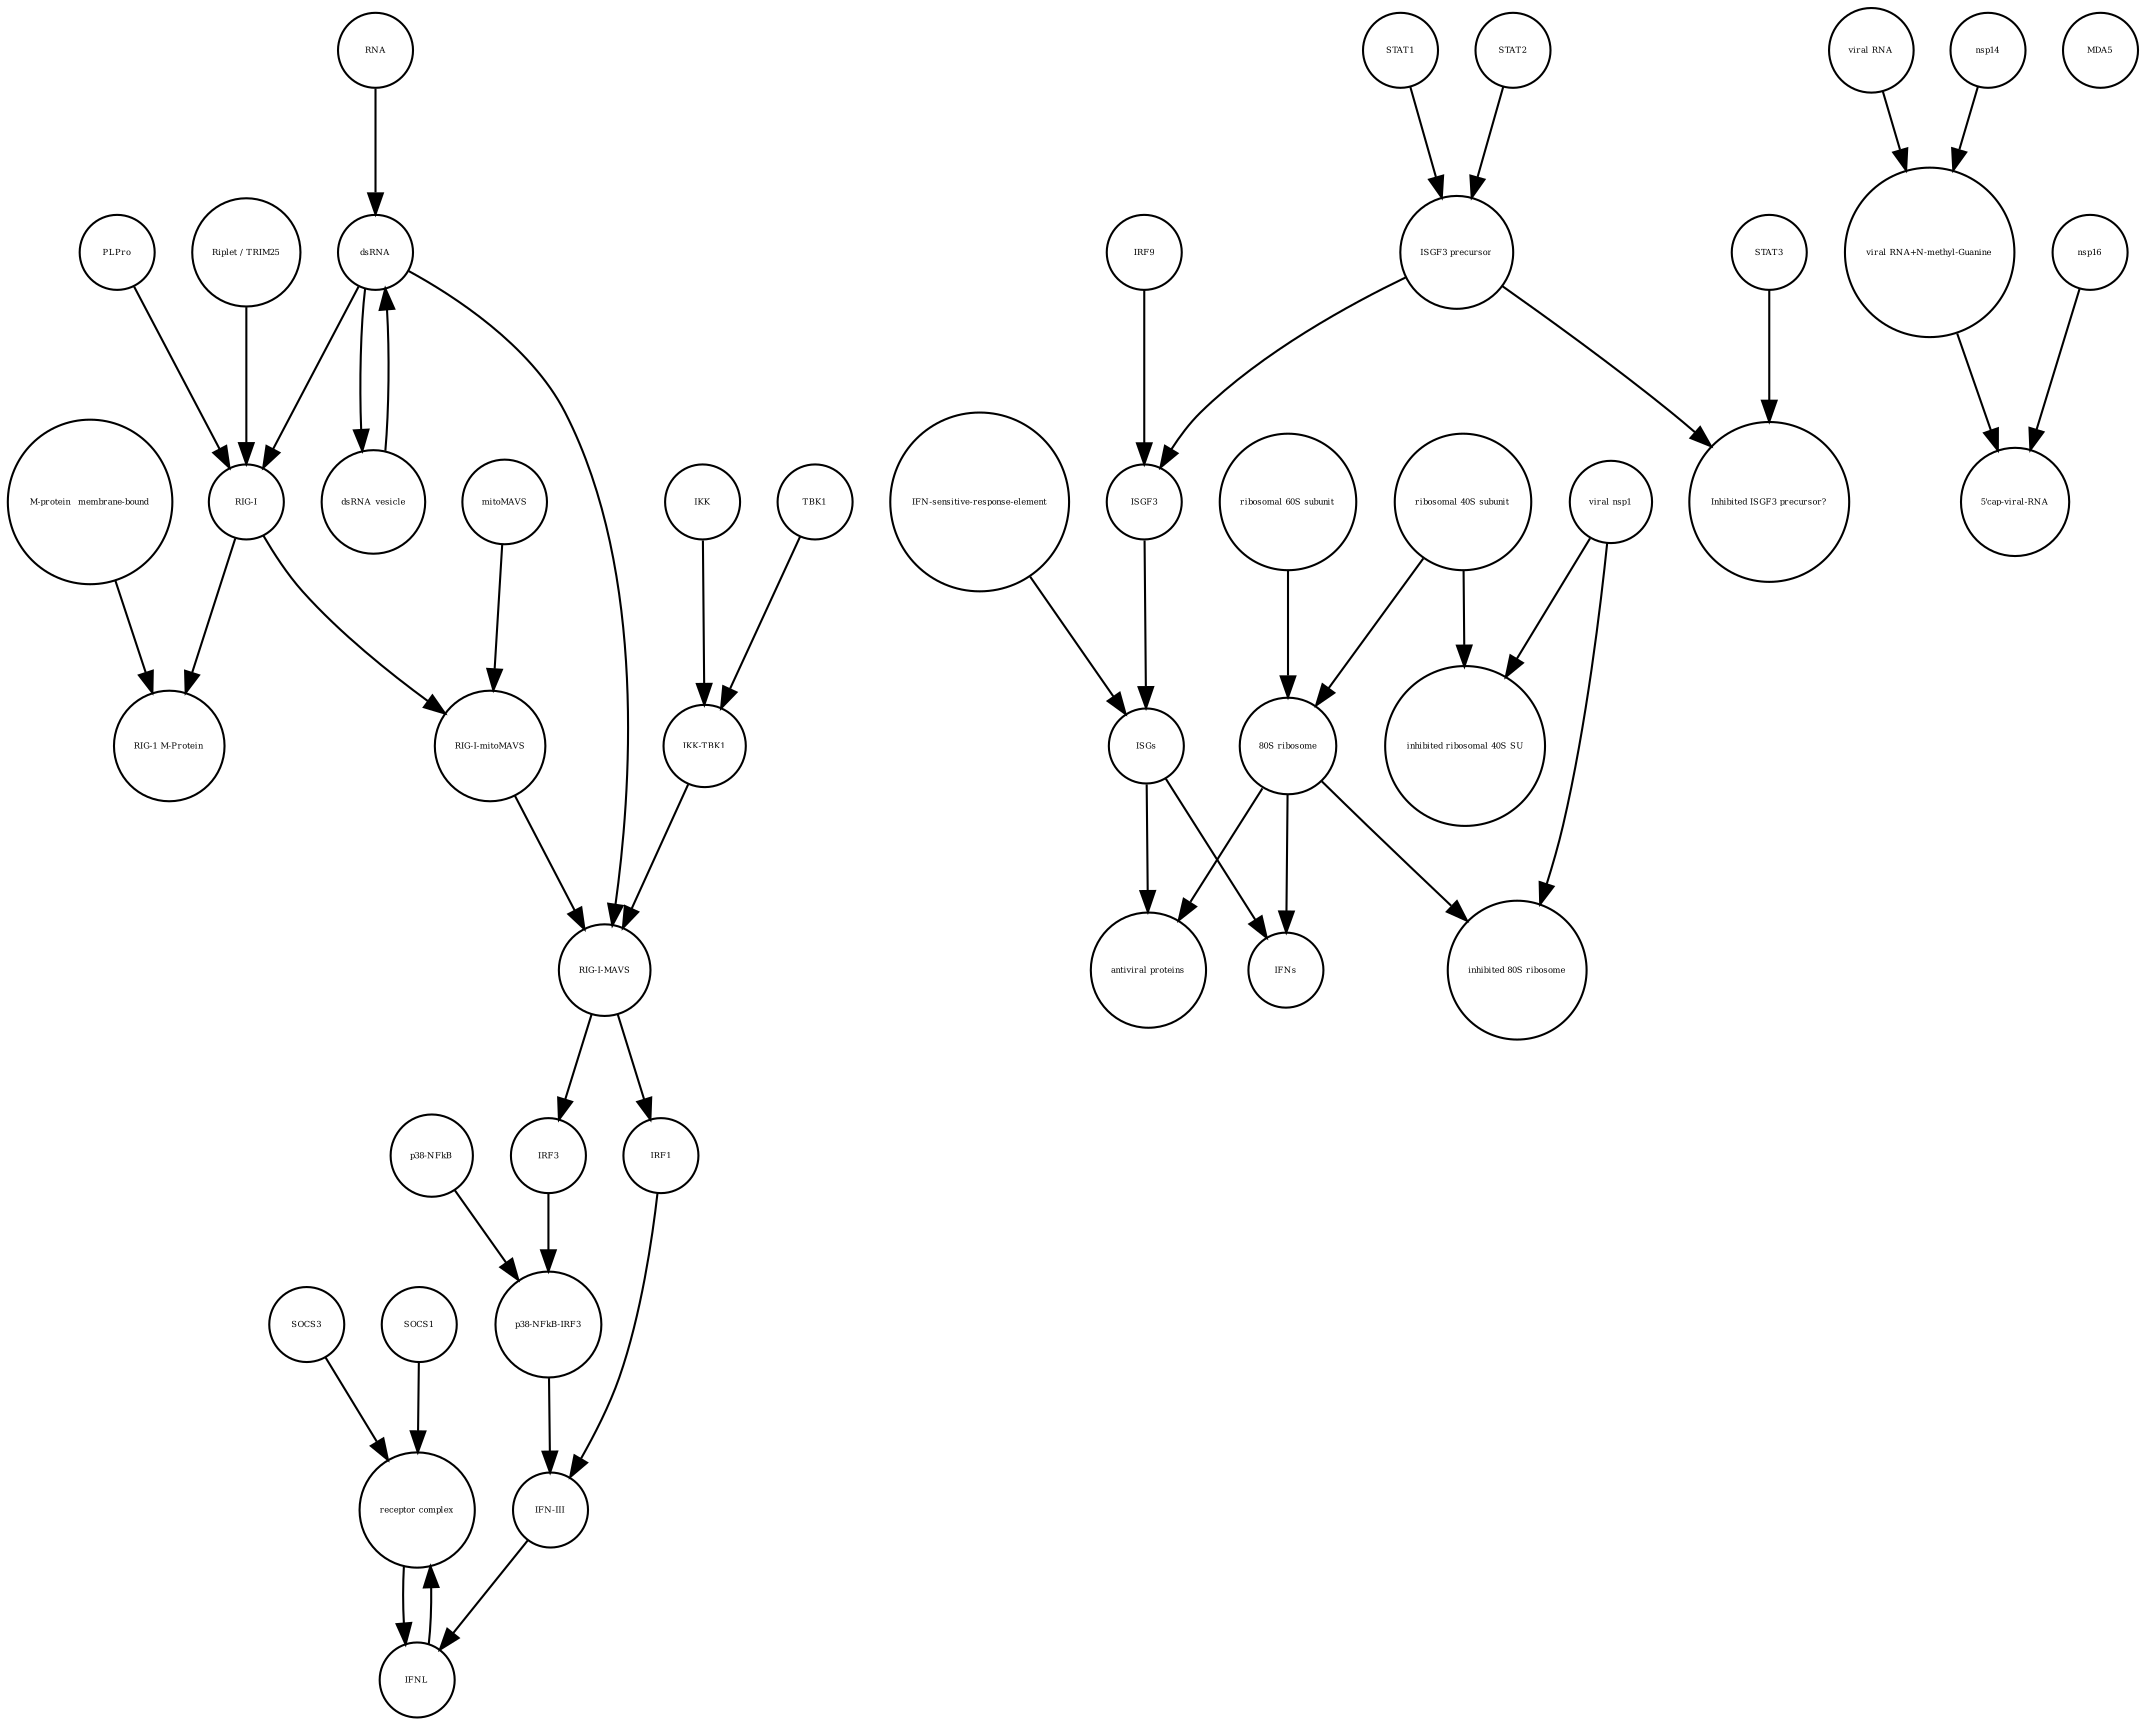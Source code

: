 strict digraph  {
SOCS3 [annotation="", bipartite=0, cls=macromolecule, fontsize=4, label=SOCS3, shape=circle];
IFNs [annotation="", bipartite=0, cls=macromolecule, fontsize=4, label=IFNs, shape=circle];
"p38-NFkB" [annotation="", bipartite=0, cls=complex, fontsize=4, label="p38-NFkB", shape=circle];
RNA [annotation="", bipartite=0, cls="nucleic acid feature", fontsize=4, label=RNA, shape=circle];
"inhibited 80S ribosome" [annotation="", bipartite=0, cls=complex, fontsize=4, label="inhibited 80S ribosome", shape=circle];
"IFN-sensitive-response-element" [annotation="", bipartite=0, cls="nucleic acid feature", fontsize=4, label="IFN-sensitive-response-element", shape=circle];
"5'cap-viral-RNA" [annotation="", bipartite=0, cls="nucleic acid feature", fontsize=4, label="5'cap-viral-RNA", shape=circle];
IKK [annotation="", bipartite=0, cls=macromolecule, fontsize=4, label=IKK, shape=circle];
STAT1 [annotation="", bipartite=0, cls=macromolecule, fontsize=4, label=STAT1, shape=circle];
"antiviral proteins" [annotation="", bipartite=0, cls=macromolecule, fontsize=4, label="antiviral proteins", shape=circle];
PLPro [annotation="", bipartite=0, cls=macromolecule, fontsize=4, label=PLPro, shape=circle];
IRF3 [annotation="", bipartite=0, cls=macromolecule, fontsize=4, label=IRF3, shape=circle];
"viral RNA+N-methyl-Guanine" [annotation="", bipartite=0, cls="nucleic acid feature", fontsize=4, label="viral RNA+N-methyl-Guanine", shape=circle];
dsRNA_vesicle [annotation="", bipartite=0, cls="nucleic acid feature", fontsize=4, label=dsRNA_vesicle, shape=circle];
"viral nsp1" [annotation="", bipartite=0, cls=macromolecule, fontsize=4, label="viral nsp1", shape=circle];
"RIG-I-mitoMAVS" [annotation="", bipartite=0, cls=complex, fontsize=4, label="RIG-I-mitoMAVS", shape=circle];
"M-protein_ membrane-bound" [annotation="", bipartite=0, cls=macromolecule, fontsize=4, label="M-protein_ membrane-bound", shape=circle];
IFNL [annotation="", bipartite=0, cls=macromolecule, fontsize=4, label=IFNL, shape=circle];
"IKK-TBK1" [annotation="", bipartite=0, cls=complex, fontsize=4, label="IKK-TBK1", shape=circle];
nsp16 [annotation="", bipartite=0, cls=macromolecule, fontsize=4, label=nsp16, shape=circle];
dsRNA [annotation="", bipartite=0, cls="nucleic acid feature", fontsize=4, label=dsRNA, shape=circle];
SOCS1 [annotation="", bipartite=0, cls=macromolecule, fontsize=4, label=SOCS1, shape=circle];
STAT2 [annotation="", bipartite=0, cls=macromolecule, fontsize=4, label=STAT2, shape=circle];
"viral RNA" [annotation="", bipartite=0, cls="nucleic acid feature", fontsize=4, label="viral RNA", shape=circle];
nsp14 [annotation="", bipartite=0, cls=macromolecule, fontsize=4, label=nsp14, shape=circle];
"ribosomal 40S subunit" [annotation="", bipartite=0, cls=complex, fontsize=4, label="ribosomal 40S subunit", shape=circle];
"Riplet / TRIM25" [annotation="", bipartite=0, cls=macromolecule, fontsize=4, label="Riplet / TRIM25", shape=circle];
"RIG-I-MAVS" [annotation="", bipartite=0, cls=complex, fontsize=4, label="RIG-I-MAVS", shape=circle];
"p38-NFkB-IRF3" [annotation="", bipartite=0, cls=complex, fontsize=4, label="p38-NFkB-IRF3", shape=circle];
"80S ribosome" [annotation="", bipartite=0, cls=complex, fontsize=4, label="80S ribosome", shape=circle];
IRF9 [annotation="", bipartite=0, cls=macromolecule, fontsize=4, label=IRF9, shape=circle];
ISGs [annotation="", bipartite=0, cls="nucleic acid feature", fontsize=4, label=ISGs, shape=circle];
"RIG-I" [annotation="", bipartite=0, cls=macromolecule, fontsize=4, label="RIG-I", shape=circle];
"ribosomal 60S subunit" [annotation="", bipartite=0, cls=complex, fontsize=4, label="ribosomal 60S subunit", shape=circle];
ISGF3 [annotation="", bipartite=0, cls=complex, fontsize=4, label=ISGF3, shape=circle];
"IFN-III" [annotation="", bipartite=0, cls=macromolecule, fontsize=4, label="IFN-III", shape=circle];
mitoMAVS [annotation="", bipartite=0, cls=macromolecule, fontsize=4, label=mitoMAVS, shape=circle];
"ISGF3 precursor" [annotation="", bipartite=0, cls=complex, fontsize=4, label="ISGF3 precursor", shape=circle];
TBK1 [annotation="", bipartite=0, cls=macromolecule, fontsize=4, label=TBK1, shape=circle];
"inhibited ribosomal 40S SU" [annotation="urn_miriam_doi_10.1101%2F2020.05.18.102467", bipartite=0, cls=complex, fontsize=4, label="inhibited ribosomal 40S SU", shape=circle];
STAT3 [annotation="", bipartite=0, cls=macromolecule, fontsize=4, label=STAT3, shape=circle];
"receptor complex" [annotation="", bipartite=0, cls=complex, fontsize=4, label="receptor complex", shape=circle];
MDA5 [annotation="", bipartite=0, cls=macromolecule, fontsize=4, label=MDA5, shape=circle];
IRF1 [annotation="", bipartite=0, cls=macromolecule, fontsize=4, label=IRF1, shape=circle];
"RIG-1 M-Protein" [annotation="", bipartite=0, cls=complex, fontsize=4, label="RIG-1 M-Protein", shape=circle];
"Inhibited ISGF3 precursor?" [annotation="", bipartite=0, cls=complex, fontsize=4, label="Inhibited ISGF3 precursor?", shape=circle];
SOCS3 -> "receptor complex"  [annotation="", interaction_type=production];
"p38-NFkB" -> "p38-NFkB-IRF3"  [annotation="", interaction_type=production];
RNA -> dsRNA  [annotation="", interaction_type=production];
"IFN-sensitive-response-element" -> ISGs  [annotation="", interaction_type=production];
IKK -> "IKK-TBK1"  [annotation="", interaction_type=production];
STAT1 -> "ISGF3 precursor"  [annotation="", interaction_type=production];
PLPro -> "RIG-I"  [annotation="", interaction_type=catalysis];
IRF3 -> "p38-NFkB-IRF3"  [annotation="", interaction_type=production];
"viral RNA+N-methyl-Guanine" -> "5'cap-viral-RNA"  [annotation="", interaction_type=production];
dsRNA_vesicle -> dsRNA  [annotation="", interaction_type=production];
"viral nsp1" -> "inhibited ribosomal 40S SU"  [annotation="", interaction_type=production];
"viral nsp1" -> "inhibited 80S ribosome"  [annotation="", interaction_type=production];
"RIG-I-mitoMAVS" -> "RIG-I-MAVS"  [annotation="", interaction_type=production];
"M-protein_ membrane-bound" -> "RIG-1 M-Protein"  [annotation="", interaction_type=production];
IFNL -> "receptor complex"  [annotation="", interaction_type=stimulation];
"IKK-TBK1" -> "RIG-I-MAVS"  [annotation="", interaction_type=production];
nsp16 -> "5'cap-viral-RNA"  [annotation="urn_miriam_doi_10.1016%2Fj.chom.2020.05.008", interaction_type=catalysis];
dsRNA -> dsRNA_vesicle  [annotation="", interaction_type=production];
dsRNA -> "RIG-I-MAVS"  [annotation="", interaction_type="necessary stimulation"];
dsRNA -> "RIG-I"  [annotation="", interaction_type="necessary stimulation"];
SOCS1 -> "receptor complex"  [annotation="", interaction_type=production];
STAT2 -> "ISGF3 precursor"  [annotation="", interaction_type=production];
"viral RNA" -> "viral RNA+N-methyl-Guanine"  [annotation="", interaction_type=production];
nsp14 -> "viral RNA+N-methyl-Guanine"  [annotation="", interaction_type=catalysis];
"ribosomal 40S subunit" -> "80S ribosome"  [annotation="", interaction_type=production];
"ribosomal 40S subunit" -> "inhibited ribosomal 40S SU"  [annotation="", interaction_type=production];
"Riplet / TRIM25" -> "RIG-I"  [annotation="", interaction_type=catalysis];
"RIG-I-MAVS" -> IRF1  [annotation="", interaction_type=catalysis];
"RIG-I-MAVS" -> IRF3  [annotation="", interaction_type=stimulation];
"p38-NFkB-IRF3" -> "IFN-III"  [annotation="", interaction_type=stimulation];
"80S ribosome" -> "antiviral proteins"  [annotation="", interaction_type=catalysis];
"80S ribosome" -> IFNs  [annotation="", interaction_type=catalysis];
"80S ribosome" -> "inhibited 80S ribosome"  [annotation="", interaction_type=production];
IRF9 -> ISGF3  [annotation="", interaction_type=production];
ISGs -> "antiviral proteins"  [annotation="", interaction_type=production];
ISGs -> IFNs  [annotation="", interaction_type=production];
"RIG-I" -> "RIG-I-mitoMAVS"  [annotation="", interaction_type=production];
"RIG-I" -> "RIG-1 M-Protein"  [annotation="", interaction_type=production];
"ribosomal 60S subunit" -> "80S ribosome"  [annotation="", interaction_type=production];
ISGF3 -> ISGs  [annotation="", interaction_type="necessary stimulation"];
"IFN-III" -> IFNL  [annotation="", interaction_type=production];
mitoMAVS -> "RIG-I-mitoMAVS"  [annotation="", interaction_type=production];
"ISGF3 precursor" -> ISGF3  [annotation="", interaction_type=production];
"ISGF3 precursor" -> "Inhibited ISGF3 precursor?"  [annotation="", interaction_type=production];
TBK1 -> "IKK-TBK1"  [annotation="", interaction_type=production];
STAT3 -> "Inhibited ISGF3 precursor?"  [annotation="", interaction_type=production];
"receptor complex" -> IFNL  [annotation="", interaction_type=production];
IRF1 -> "IFN-III"  [annotation="", interaction_type=stimulation];
}
